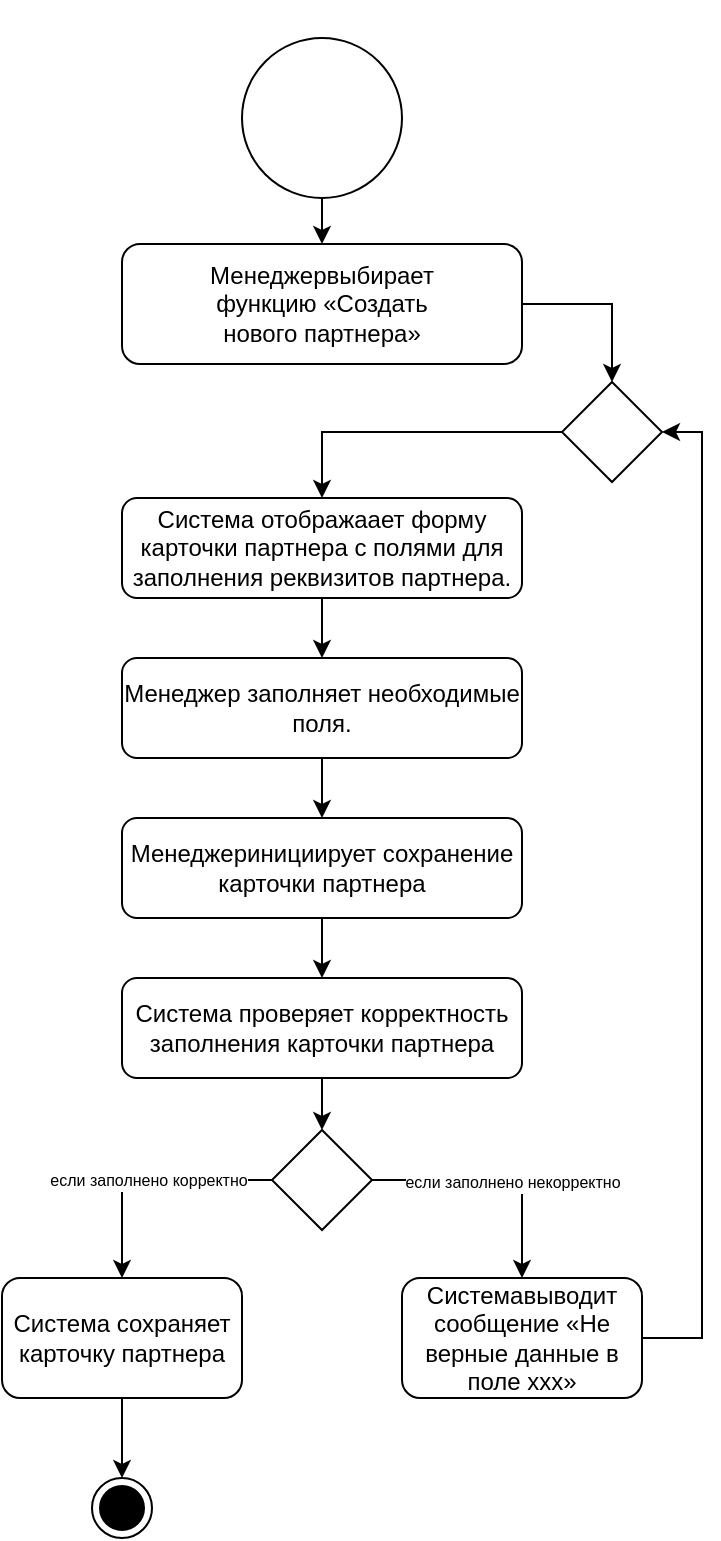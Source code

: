 <mxfile version="13.9.8" type="github" pages="4">
  <diagram id="OXSFSuDFRPRb5TJoj2du" name="Page-1">
    <mxGraphModel dx="1216" dy="1756" grid="1" gridSize="10" guides="1" tooltips="1" connect="1" arrows="1" fold="1" page="1" pageScale="1" pageWidth="827" pageHeight="1169" math="0" shadow="0">
      <root>
        <mxCell id="0" />
        <mxCell id="1" parent="0" />
        <mxCell id="Zxtm8UmjWwIu1WwOdkux-5" value="" style="edgeStyle=orthogonalEdgeStyle;rounded=0;orthogonalLoop=1;jettySize=auto;html=1;entryX=0.5;entryY=0;entryDx=0;entryDy=0;" parent="1" source="Zxtm8UmjWwIu1WwOdkux-1" target="Zxtm8UmjWwIu1WwOdkux-26" edge="1">
          <mxGeometry relative="1" as="geometry">
            <mxPoint x="400" y="-870" as="targetPoint" />
          </mxGeometry>
        </mxCell>
        <mxCell id="Zxtm8UmjWwIu1WwOdkux-1" value="&lt;br&gt;&lt;br&gt;&lt;br&gt;&lt;br&gt;&lt;br&gt;&lt;br&gt;&lt;br&gt;&lt;br&gt;&lt;br&gt;&lt;br&gt;&lt;br&gt;&lt;br&gt;&lt;br&gt;&lt;br&gt;&lt;br&gt;&lt;br&gt;&lt;br&gt;&lt;br&gt;&lt;span style=&quot;font-size: 11.0pt ; line-height: 107% ; font-family: &amp;#34;calibri&amp;#34; , sans-serif&quot;&gt;&lt;/span&gt;&lt;br&gt;&lt;br&gt;&lt;br&gt;" style="rounded=1;whiteSpace=wrap;html=1;" parent="1" vertex="1">
          <mxGeometry x="300" y="-987" width="200" height="60" as="geometry" />
        </mxCell>
        <mxCell id="Zxtm8UmjWwIu1WwOdkux-3" value="" style="edgeStyle=orthogonalEdgeStyle;rounded=0;orthogonalLoop=1;jettySize=auto;html=1;" parent="1" source="Zxtm8UmjWwIu1WwOdkux-2" target="Zxtm8UmjWwIu1WwOdkux-1" edge="1">
          <mxGeometry relative="1" as="geometry" />
        </mxCell>
        <mxCell id="Zxtm8UmjWwIu1WwOdkux-2" value="" style="ellipse;whiteSpace=wrap;html=1;aspect=fixed;" parent="1" vertex="1">
          <mxGeometry x="360" y="-1090" width="80" height="80" as="geometry" />
        </mxCell>
        <mxCell id="Zxtm8UmjWwIu1WwOdkux-6" value="&lt;span&gt;Менеджервыбирает функцию «Создать нового партнера»&lt;/span&gt;" style="text;html=1;strokeColor=none;fillColor=none;align=center;verticalAlign=middle;whiteSpace=wrap;rounded=0;" parent="1" vertex="1">
          <mxGeometry x="327" y="-977" width="146" height="40" as="geometry" />
        </mxCell>
        <mxCell id="Zxtm8UmjWwIu1WwOdkux-10" value="" style="edgeStyle=orthogonalEdgeStyle;rounded=0;orthogonalLoop=1;jettySize=auto;html=1;" parent="1" source="Zxtm8UmjWwIu1WwOdkux-7" target="Zxtm8UmjWwIu1WwOdkux-8" edge="1">
          <mxGeometry relative="1" as="geometry" />
        </mxCell>
        <mxCell id="Zxtm8UmjWwIu1WwOdkux-7" value="&lt;p&gt;&lt;span&gt;&lt;span&gt;&lt;/span&gt;&lt;/span&gt;&lt;span&gt;Система отображаает форму карточки партнера с полями для заполнения реквизитов партнера.&lt;/span&gt;&lt;/p&gt;" style="rounded=1;whiteSpace=wrap;html=1;" parent="1" vertex="1">
          <mxGeometry x="300" y="-860" width="200" height="50" as="geometry" />
        </mxCell>
        <mxCell id="Zxtm8UmjWwIu1WwOdkux-12" value="" style="edgeStyle=orthogonalEdgeStyle;rounded=0;orthogonalLoop=1;jettySize=auto;html=1;" parent="1" source="Zxtm8UmjWwIu1WwOdkux-8" target="Zxtm8UmjWwIu1WwOdkux-11" edge="1">
          <mxGeometry relative="1" as="geometry" />
        </mxCell>
        <mxCell id="Zxtm8UmjWwIu1WwOdkux-8" value="&lt;p&gt;&lt;span&gt;&lt;span&gt;&lt;/span&gt;&lt;/span&gt;&lt;span&gt;Менеджер заполняет необходимые поля.&lt;/span&gt;&lt;/p&gt;" style="rounded=1;whiteSpace=wrap;html=1;" parent="1" vertex="1">
          <mxGeometry x="300" y="-780" width="200" height="50" as="geometry" />
        </mxCell>
        <mxCell id="Zxtm8UmjWwIu1WwOdkux-14" value="" style="edgeStyle=orthogonalEdgeStyle;rounded=0;orthogonalLoop=1;jettySize=auto;html=1;" parent="1" source="Zxtm8UmjWwIu1WwOdkux-11" target="Zxtm8UmjWwIu1WwOdkux-13" edge="1">
          <mxGeometry relative="1" as="geometry" />
        </mxCell>
        <mxCell id="Zxtm8UmjWwIu1WwOdkux-11" value="&lt;p&gt;&lt;span&gt;&lt;span&gt;&lt;/span&gt;&lt;/span&gt;&lt;span&gt;Менеджеринициирует сохранение карточки партнера&lt;/span&gt;&lt;/p&gt;" style="rounded=1;whiteSpace=wrap;html=1;" parent="1" vertex="1">
          <mxGeometry x="300" y="-700" width="200" height="50" as="geometry" />
        </mxCell>
        <mxCell id="Zxtm8UmjWwIu1WwOdkux-16" value="" style="edgeStyle=orthogonalEdgeStyle;rounded=0;orthogonalLoop=1;jettySize=auto;html=1;" parent="1" source="Zxtm8UmjWwIu1WwOdkux-13" target="Zxtm8UmjWwIu1WwOdkux-15" edge="1">
          <mxGeometry relative="1" as="geometry" />
        </mxCell>
        <mxCell id="Zxtm8UmjWwIu1WwOdkux-13" value="&lt;span&gt;Система проверяет корректность заполнения карточки партнера &lt;/span&gt;" style="rounded=1;whiteSpace=wrap;html=1;" parent="1" vertex="1">
          <mxGeometry x="300" y="-620" width="200" height="50" as="geometry" />
        </mxCell>
        <mxCell id="Zxtm8UmjWwIu1WwOdkux-19" style="edgeStyle=orthogonalEdgeStyle;rounded=0;orthogonalLoop=1;jettySize=auto;html=1;entryX=0.5;entryY=0;entryDx=0;entryDy=0;" parent="1" source="Zxtm8UmjWwIu1WwOdkux-15" target="Zxtm8UmjWwIu1WwOdkux-18" edge="1">
          <mxGeometry relative="1" as="geometry" />
        </mxCell>
        <mxCell id="Zxtm8UmjWwIu1WwOdkux-24" value="&lt;font style=&quot;font-size: 8px&quot;&gt;&lt;span&gt;если заполнено некорректно&lt;/span&gt;&lt;/font&gt;" style="edgeLabel;html=1;align=center;verticalAlign=middle;resizable=0;points=[];" parent="Zxtm8UmjWwIu1WwOdkux-19" vertex="1" connectable="0">
          <mxGeometry x="-0.045" relative="1" as="geometry">
            <mxPoint x="11" as="offset" />
          </mxGeometry>
        </mxCell>
        <mxCell id="Zxtm8UmjWwIu1WwOdkux-15" value="" style="rhombus;whiteSpace=wrap;html=1;" parent="1" vertex="1">
          <mxGeometry x="375" y="-544" width="50" height="50" as="geometry" />
        </mxCell>
        <mxCell id="Zxtm8UmjWwIu1WwOdkux-31" value="" style="edgeStyle=orthogonalEdgeStyle;rounded=0;orthogonalLoop=1;jettySize=auto;html=1;" parent="1" source="Zxtm8UmjWwIu1WwOdkux-17" target="Zxtm8UmjWwIu1WwOdkux-30" edge="1">
          <mxGeometry relative="1" as="geometry" />
        </mxCell>
        <mxCell id="Zxtm8UmjWwIu1WwOdkux-17" value="&lt;span&gt;Система сохраняет карточку партнера&lt;/span&gt;" style="rounded=1;whiteSpace=wrap;html=1;" parent="1" vertex="1">
          <mxGeometry x="240" y="-470" width="120" height="60" as="geometry" />
        </mxCell>
        <mxCell id="Zxtm8UmjWwIu1WwOdkux-29" style="edgeStyle=orthogonalEdgeStyle;rounded=0;orthogonalLoop=1;jettySize=auto;html=1;entryX=1;entryY=0.5;entryDx=0;entryDy=0;" parent="1" source="Zxtm8UmjWwIu1WwOdkux-18" target="Zxtm8UmjWwIu1WwOdkux-26" edge="1">
          <mxGeometry relative="1" as="geometry">
            <Array as="points">
              <mxPoint x="590" y="-440" />
              <mxPoint x="590" y="-893" />
            </Array>
          </mxGeometry>
        </mxCell>
        <mxCell id="Zxtm8UmjWwIu1WwOdkux-18" value="&lt;span&gt;Системавыводит сообщение «Не верные данные в поле ххх»&lt;/span&gt;" style="rounded=1;whiteSpace=wrap;html=1;" parent="1" vertex="1">
          <mxGeometry x="440" y="-470" width="120" height="60" as="geometry" />
        </mxCell>
        <mxCell id="Zxtm8UmjWwIu1WwOdkux-22" style="edgeStyle=orthogonalEdgeStyle;rounded=0;orthogonalLoop=1;jettySize=auto;html=1;entryX=0.5;entryY=0;entryDx=0;entryDy=0;" parent="1" source="Zxtm8UmjWwIu1WwOdkux-15" target="Zxtm8UmjWwIu1WwOdkux-17" edge="1">
          <mxGeometry relative="1" as="geometry">
            <mxPoint x="375" y="-519" as="sourcePoint" />
            <mxPoint x="290" y="-494" as="targetPoint" />
          </mxGeometry>
        </mxCell>
        <mxCell id="Zxtm8UmjWwIu1WwOdkux-25" value="&lt;font style=&quot;font-size: 8px&quot;&gt;&lt;span&gt;если заполнено корректно&lt;/span&gt;&lt;/font&gt;" style="edgeLabel;html=1;align=center;verticalAlign=middle;resizable=0;points=[];" parent="Zxtm8UmjWwIu1WwOdkux-22" vertex="1" connectable="0">
          <mxGeometry y="-1" relative="1" as="geometry">
            <mxPoint as="offset" />
          </mxGeometry>
        </mxCell>
        <mxCell id="Zxtm8UmjWwIu1WwOdkux-28" value="" style="edgeStyle=orthogonalEdgeStyle;rounded=0;orthogonalLoop=1;jettySize=auto;html=1;" parent="1" source="Zxtm8UmjWwIu1WwOdkux-26" target="Zxtm8UmjWwIu1WwOdkux-7" edge="1">
          <mxGeometry relative="1" as="geometry" />
        </mxCell>
        <mxCell id="Zxtm8UmjWwIu1WwOdkux-26" value="" style="rhombus;whiteSpace=wrap;html=1;" parent="1" vertex="1">
          <mxGeometry x="520" y="-918" width="50" height="50" as="geometry" />
        </mxCell>
        <mxCell id="Zxtm8UmjWwIu1WwOdkux-30" value="" style="ellipse;html=1;shape=endState;fillColor=#000000;strokeColor=#000000;" parent="1" vertex="1">
          <mxGeometry x="285" y="-370" width="30" height="30" as="geometry" />
        </mxCell>
      </root>
    </mxGraphModel>
  </diagram>
  <diagram id="GpLYZG3z-ocb1kUWFQhP" name="Зарегистрировать покупку шин Nokian на портале поставщика шин">
    <mxGraphModel dx="1216" dy="587" grid="1" gridSize="10" guides="1" tooltips="1" connect="1" arrows="1" fold="1" page="1" pageScale="1" pageWidth="827" pageHeight="1169" math="0" shadow="0">
      <root>
        <mxCell id="Suz31Z7P9t03JMRxkVpI-0" />
        <mxCell id="Suz31Z7P9t03JMRxkVpI-1" parent="Suz31Z7P9t03JMRxkVpI-0" />
        <mxCell id="Suz31Z7P9t03JMRxkVpI-2" value="Пользователь" style="shape=umlLifeline;perimeter=lifelinePerimeter;whiteSpace=wrap;html=1;container=1;collapsible=0;recursiveResize=0;outlineConnect=0;" parent="Suz31Z7P9t03JMRxkVpI-1" vertex="1">
          <mxGeometry x="41" y="40" width="100" height="400" as="geometry" />
        </mxCell>
        <mxCell id="pmki0bHwHVjzACw_J8O0-8" value="" style="html=1;points=[];perimeter=orthogonalPerimeter;" parent="Suz31Z7P9t03JMRxkVpI-2" vertex="1">
          <mxGeometry x="45" y="69" width="10" height="164" as="geometry" />
        </mxCell>
        <mxCell id="pmki0bHwHVjzACw_J8O0-50" value="" style="html=1;points=[];perimeter=orthogonalPerimeter;" parent="Suz31Z7P9t03JMRxkVpI-2" vertex="1">
          <mxGeometry x="45" y="370" width="10" height="30" as="geometry" />
        </mxCell>
        <mxCell id="pmki0bHwHVjzACw_J8O0-0" value="Портал производителя" style="shape=umlLifeline;perimeter=lifelinePerimeter;whiteSpace=wrap;html=1;container=1;collapsible=0;recursiveResize=0;outlineConnect=0;" parent="Suz31Z7P9t03JMRxkVpI-1" vertex="1">
          <mxGeometry x="640" y="40" width="100" height="400" as="geometry" />
        </mxCell>
        <mxCell id="pmki0bHwHVjzACw_J8O0-1" value="Система" style="shape=umlLifeline;perimeter=lifelinePerimeter;whiteSpace=wrap;html=1;container=1;collapsible=0;recursiveResize=0;outlineConnect=0;" parent="Suz31Z7P9t03JMRxkVpI-1" vertex="1">
          <mxGeometry x="278" y="40" width="100" height="400" as="geometry" />
        </mxCell>
        <mxCell id="Suz31Z7P9t03JMRxkVpI-4" value="" style="html=1;points=[];perimeter=orthogonalPerimeter;" parent="pmki0bHwHVjzACw_J8O0-1" vertex="1">
          <mxGeometry x="45" y="49" width="10" height="51" as="geometry" />
        </mxCell>
        <mxCell id="pmki0bHwHVjzACw_J8O0-42" value="" style="html=1;points=[];perimeter=orthogonalPerimeter;" parent="pmki0bHwHVjzACw_J8O0-1" vertex="1">
          <mxGeometry x="45" y="290" width="10" height="110" as="geometry" />
        </mxCell>
        <mxCell id="pmki0bHwHVjzACw_J8O0-9" value="&lt;font style=&quot;font-size: 10px&quot;&gt;&lt;span&gt;проверяет соответствие покупки &lt;/span&gt;&lt;/font&gt;" style="edgeStyle=orthogonalEdgeStyle;html=1;align=left;spacingLeft=2;endArrow=block;rounded=0;entryX=1;entryY=0;" parent="Suz31Z7P9t03JMRxkVpI-1" edge="1">
          <mxGeometry relative="1" as="geometry">
            <mxPoint x="100" y="122" as="sourcePoint" />
            <Array as="points">
              <mxPoint x="125" y="122" />
            </Array>
            <mxPoint x="98" y="142" as="targetPoint" />
          </mxGeometry>
        </mxCell>
        <mxCell id="pmki0bHwHVjzACw_J8O0-10" value="Покупатель" style="shape=umlLifeline;perimeter=lifelinePerimeter;whiteSpace=wrap;html=1;container=1;collapsible=0;recursiveResize=0;outlineConnect=0;" parent="Suz31Z7P9t03JMRxkVpI-1" vertex="1">
          <mxGeometry x="461" y="40" width="100" height="400" as="geometry" />
        </mxCell>
        <mxCell id="pmki0bHwHVjzACw_J8O0-14" value="" style="html=1;points=[];perimeter=orthogonalPerimeter;" parent="pmki0bHwHVjzACw_J8O0-10" vertex="1">
          <mxGeometry x="46" y="125" width="10" height="45" as="geometry" />
        </mxCell>
        <mxCell id="pmki0bHwHVjzACw_J8O0-13" value="&lt;font style=&quot;font-size: 10px&quot;&gt;отправляет реквизиты талона на гарантию&amp;nbsp;&amp;nbsp;&amp;nbsp;&amp;nbsp;&amp;nbsp;&amp;nbsp;&amp;nbsp;&amp;nbsp;&amp;nbsp;&amp;nbsp;&amp;nbsp;&amp;nbsp;&amp;nbsp;&amp;nbsp;&amp;nbsp;&amp;nbsp;&amp;nbsp;&amp;nbsp;&amp;nbsp;&amp;nbsp;&amp;nbsp;&amp;nbsp;&amp;nbsp;&amp;nbsp;&amp;nbsp;&amp;nbsp;&amp;nbsp;&amp;nbsp; &lt;/font&gt;" style="html=1;verticalAlign=bottom;endArrow=open;dashed=1;endSize=8;" parent="Suz31Z7P9t03JMRxkVpI-1" edge="1">
          <mxGeometry relative="1" as="geometry">
            <mxPoint x="334.264" y="334" as="targetPoint" />
            <mxPoint x="680" y="334" as="sourcePoint" />
            <Array as="points">
              <mxPoint x="586.24" y="334" />
              <mxPoint x="436.24" y="334" />
            </Array>
          </mxGeometry>
        </mxCell>
        <mxCell id="pmki0bHwHVjzACw_J8O0-15" value="&lt;font style=&quot;font-size: 10px&quot;&gt;спрашивает номер телефона&lt;/font&gt;" style="html=1;verticalAlign=bottom;endArrow=block;" parent="Suz31Z7P9t03JMRxkVpI-1" edge="1">
          <mxGeometry relative="1" as="geometry">
            <mxPoint x="97" y="168" as="sourcePoint" />
            <mxPoint x="507" y="168" as="targetPoint" />
          </mxGeometry>
        </mxCell>
        <mxCell id="pmki0bHwHVjzACw_J8O0-16" value="&lt;font style=&quot;font-size: 10px&quot;&gt;называет номер телефона&lt;/font&gt;" style="html=1;verticalAlign=bottom;endArrow=open;dashed=1;endSize=8;" parent="Suz31Z7P9t03JMRxkVpI-1" edge="1">
          <mxGeometry relative="1" as="geometry">
            <mxPoint x="98" y="200" as="targetPoint" />
            <mxPoint x="500" y="200" as="sourcePoint" />
            <Array as="points">
              <mxPoint x="378" y="200" />
            </Array>
          </mxGeometry>
        </mxCell>
        <mxCell id="pmki0bHwHVjzACw_J8O0-17" value="" style="html=1;points=[];perimeter=orthogonalPerimeter;" parent="Suz31Z7P9t03JMRxkVpI-1" vertex="1">
          <mxGeometry x="323" y="214" width="10" height="66" as="geometry" />
        </mxCell>
        <mxCell id="pmki0bHwHVjzACw_J8O0-20" value="" style="endArrow=open;endFill=1;endSize=12;html=1;entryX=-0.3;entryY=0.242;entryDx=0;entryDy=0;entryPerimeter=0;exitX=1.024;exitY=0.744;exitDx=0;exitDy=0;exitPerimeter=0;" parent="Suz31Z7P9t03JMRxkVpI-1" edge="1">
          <mxGeometry width="160" relative="1" as="geometry">
            <mxPoint x="98.24" y="230.016" as="sourcePoint" />
            <mxPoint x="322" y="228.972" as="targetPoint" />
          </mxGeometry>
        </mxCell>
        <mxCell id="pmki0bHwHVjzACw_J8O0-21" value="&lt;font style=&quot;font-size: 10px&quot;&gt;вводит номер телефона в окно&lt;br&gt;&lt;/font&gt;" style="text;html=1;align=center;verticalAlign=middle;resizable=0;points=[];autosize=1;" parent="Suz31Z7P9t03JMRxkVpI-1" vertex="1">
          <mxGeometry x="120" y="210" width="160" height="20" as="geometry" />
        </mxCell>
        <mxCell id="pmki0bHwHVjzACw_J8O0-23" value="&lt;div&gt;&lt;font style=&quot;font-size: 10px&quot;&gt;&lt;span&gt;выводит окно &lt;br&gt;&lt;/span&gt;&lt;/font&gt;&lt;/div&gt;&lt;div&gt;&lt;font style=&quot;font-size: 10px&quot;&gt;&lt;span&gt;предложения &lt;br&gt;&lt;/span&gt;&lt;/font&gt;&lt;/div&gt;&lt;div&gt;&lt;font style=&quot;font-size: 10px&quot;&gt;&lt;span&gt;зарегистрировать &lt;br&gt;&lt;/span&gt;&lt;/font&gt;&lt;/div&gt;&lt;div&gt;&lt;font style=&quot;font-size: 10px&quot;&gt;&lt;span&gt;покупку &lt;/span&gt;&lt;/font&gt;&lt;/div&gt;" style="text;html=1;align=center;verticalAlign=middle;resizable=0;points=[];autosize=1;" parent="Suz31Z7P9t03JMRxkVpI-1" vertex="1">
          <mxGeometry x="160" y="45" width="100" height="70" as="geometry" />
        </mxCell>
        <mxCell id="pmki0bHwHVjzACw_J8O0-29" value="&lt;font style=&quot;font-size: 10px&quot;&gt;&lt;span&gt;отправляет запрос на регистрацию покупки &lt;/span&gt;&lt;/font&gt;" style="html=1;verticalAlign=bottom;endArrow=block;entryX=0;entryY=0;" parent="Suz31Z7P9t03JMRxkVpI-1" source="pmki0bHwHVjzACw_J8O0-17" target="pmki0bHwHVjzACw_J8O0-28" edge="1">
          <mxGeometry relative="1" as="geometry">
            <mxPoint x="326.25" y="260.0" as="sourcePoint" />
          </mxGeometry>
        </mxCell>
        <mxCell id="pmki0bHwHVjzACw_J8O0-28" value="" style="html=1;points=[];perimeter=orthogonalPerimeter;" parent="Suz31Z7P9t03JMRxkVpI-1" vertex="1">
          <mxGeometry x="685" y="275" width="10" height="80" as="geometry" />
        </mxCell>
        <mxCell id="pmki0bHwHVjzACw_J8O0-32" value="" style="endArrow=block;endFill=1;html=1;edgeStyle=orthogonalEdgeStyle;align=left;verticalAlign=top;exitX=0.133;exitY=0.486;exitDx=0;exitDy=0;exitPerimeter=0;" parent="Suz31Z7P9t03JMRxkVpI-1" edge="1">
          <mxGeometry x="-1" relative="1" as="geometry">
            <mxPoint x="321.33" y="113.786" as="sourcePoint" />
            <mxPoint x="97" y="113" as="targetPoint" />
            <Array as="points">
              <mxPoint x="317" y="114" />
            </Array>
          </mxGeometry>
        </mxCell>
        <mxCell id="pmki0bHwHVjzACw_J8O0-40" value="" style="edgeStyle=orthogonalEdgeStyle;html=1;align=left;spacingLeft=2;endArrow=block;rounded=0;" parent="Suz31Z7P9t03JMRxkVpI-1" edge="1">
          <mxGeometry relative="1" as="geometry">
            <mxPoint x="685" y="280" as="sourcePoint" />
            <Array as="points">
              <mxPoint x="665" y="280" />
              <mxPoint x="665" y="320" />
              <mxPoint x="685" y="320" />
            </Array>
            <mxPoint x="685" y="320" as="targetPoint" />
          </mxGeometry>
        </mxCell>
        <mxCell id="pmki0bHwHVjzACw_J8O0-41" value="&lt;div&gt;&lt;font style=&quot;font-size: 10px&quot;&gt;проверяет правильность&lt;/font&gt;&lt;/div&gt;&lt;div&gt;&lt;font style=&quot;font-size: 10px&quot;&gt; реквизитов покупателя&lt;/font&gt;&lt;/div&gt;&lt;div&gt;&lt;font style=&quot;font-size: 10px&quot;&gt; и артикулы шин&lt;/font&gt;&lt;/div&gt;" style="text;html=1;align=center;verticalAlign=middle;resizable=0;points=[];autosize=1;" parent="Suz31Z7P9t03JMRxkVpI-1" vertex="1">
          <mxGeometry x="538" y="273" width="130" height="50" as="geometry" />
        </mxCell>
        <mxCell id="pmki0bHwHVjzACw_J8O0-43" value="name" style="endArrow=block;endFill=1;html=1;edgeStyle=orthogonalEdgeStyle;align=left;verticalAlign=top;" parent="Suz31Z7P9t03JMRxkVpI-1" edge="1">
          <mxGeometry x="-1" relative="1" as="geometry">
            <mxPoint x="97" y="264" as="sourcePoint" />
            <mxPoint x="322" y="264" as="targetPoint" />
          </mxGeometry>
        </mxCell>
        <mxCell id="pmki0bHwHVjzACw_J8O0-44" value="&lt;font style=&quot;font-size: 10px&quot;&gt;&lt;span&gt;&amp;nbsp;инициирует запрос на регистрацию покупки &lt;/span&gt;&lt;/font&gt;" style="edgeLabel;resizable=0;html=1;align=left;verticalAlign=bottom;" parent="pmki0bHwHVjzACw_J8O0-43" connectable="0" vertex="1">
          <mxGeometry x="-1" relative="1" as="geometry" />
        </mxCell>
        <mxCell id="pmki0bHwHVjzACw_J8O0-51" value="&lt;div&gt;&lt;font style=&quot;font-size: 10px&quot;&gt;сообщение &quot;Регистрация &lt;br&gt;&lt;/font&gt;&lt;/div&gt;&lt;div&gt;&lt;font style=&quot;font-size: 10px&quot;&gt;дополнительной гарантии завершена &quot;&lt;/font&gt;&lt;/div&gt;" style="html=1;verticalAlign=bottom;endArrow=block;entryX=1;entryY=0;" parent="Suz31Z7P9t03JMRxkVpI-1" edge="1">
          <mxGeometry relative="1" as="geometry">
            <mxPoint x="321" y="410" as="sourcePoint" />
            <mxPoint x="97" y="410" as="targetPoint" />
          </mxGeometry>
        </mxCell>
        <mxCell id="pmki0bHwHVjzACw_J8O0-52" value="&lt;font style=&quot;font-size: 10px&quot;&gt;подтверждает ознакомление с сообщением&lt;/font&gt;" style="html=1;verticalAlign=bottom;endArrow=open;dashed=1;endSize=8;" parent="Suz31Z7P9t03JMRxkVpI-1" edge="1">
          <mxGeometry x="-0.002" relative="1" as="geometry">
            <mxPoint x="322.5" y="439.65" as="targetPoint" />
            <mxPoint x="98" y="440" as="sourcePoint" />
            <mxPoint as="offset" />
          </mxGeometry>
        </mxCell>
        <mxCell id="pmki0bHwHVjzACw_J8O0-53" value="" style="edgeStyle=orthogonalEdgeStyle;html=1;align=left;spacingLeft=2;endArrow=block;rounded=0;" parent="Suz31Z7P9t03JMRxkVpI-1" edge="1">
          <mxGeometry relative="1" as="geometry">
            <mxPoint x="323" y="335" as="sourcePoint" />
            <Array as="points">
              <mxPoint x="303" y="335" />
              <mxPoint x="303" y="375" />
              <mxPoint x="323" y="375" />
            </Array>
            <mxPoint x="323" y="375" as="targetPoint" />
          </mxGeometry>
        </mxCell>
        <mxCell id="pmki0bHwHVjzACw_J8O0-54" value="&lt;div&gt;&lt;font style=&quot;font-size: 10px&quot;&gt;записывает реквизиты&lt;/font&gt;&lt;/div&gt;&lt;div&gt;&lt;font style=&quot;font-size: 10px&quot;&gt; талона&amp;nbsp; в карточку покупателя&lt;/font&gt;&lt;/div&gt;" style="text;html=1;align=center;verticalAlign=middle;resizable=0;points=[];autosize=1;" parent="Suz31Z7P9t03JMRxkVpI-1" vertex="1">
          <mxGeometry x="147" y="330" width="160" height="40" as="geometry" />
        </mxCell>
      </root>
    </mxGraphModel>
  </diagram>
  <diagram id="REBAkj5M8bMt8ncS_7nS" name="Состояние товара при маркировке">
    <mxGraphModel dx="1013" dy="489" grid="1" gridSize="10" guides="1" tooltips="1" connect="1" arrows="1" fold="1" page="1" pageScale="1" pageWidth="827" pageHeight="1169" math="0" shadow="0">
      <root>
        <mxCell id="uS2SPfv10FnM0PCq9-r5-0" />
        <mxCell id="uS2SPfv10FnM0PCq9-r5-1" parent="uS2SPfv10FnM0PCq9-r5-0" />
        <mxCell id="PsXPgBFYrxCHTCpqf4ll-7" value="" style="edgeStyle=orthogonalEdgeStyle;rounded=0;orthogonalLoop=1;jettySize=auto;html=1;" edge="1" parent="uS2SPfv10FnM0PCq9-r5-1" source="PsXPgBFYrxCHTCpqf4ll-0" target="PsXPgBFYrxCHTCpqf4ll-1">
          <mxGeometry relative="1" as="geometry" />
        </mxCell>
        <mxCell id="PsXPgBFYrxCHTCpqf4ll-10" value="&lt;div&gt;&lt;font style=&quot;font-size: 10px&quot;&gt;Код GTI получен от &lt;span&gt;&lt;br&gt;&lt;/span&gt;&lt;/font&gt;&lt;/div&gt;&lt;div&gt;&lt;font style=&quot;font-size: 10px&quot;&gt;&lt;span&gt;ИС МШ«Честный знак».&lt;/span&gt;&lt;/font&gt;&lt;/div&gt;" style="edgeLabel;html=1;align=center;verticalAlign=middle;resizable=0;points=[];" vertex="1" connectable="0" parent="PsXPgBFYrxCHTCpqf4ll-7">
          <mxGeometry x="-0.29" relative="1" as="geometry">
            <mxPoint as="offset" />
          </mxGeometry>
        </mxCell>
        <mxCell id="PsXPgBFYrxCHTCpqf4ll-11" value="" style="edgeStyle=orthogonalEdgeStyle;rounded=0;orthogonalLoop=1;jettySize=auto;html=1;" edge="1" parent="uS2SPfv10FnM0PCq9-r5-1" source="PsXPgBFYrxCHTCpqf4ll-1" target="PsXPgBFYrxCHTCpqf4ll-2">
          <mxGeometry relative="1" as="geometry" />
        </mxCell>
        <mxCell id="PsXPgBFYrxCHTCpqf4ll-12" value="&lt;div&gt;&lt;font style=&quot;font-size: 10px&quot;&gt;Код маркировки получен от &lt;span&gt;&lt;br&gt;&lt;/span&gt;&lt;/font&gt;&lt;/div&gt;&lt;div&gt;&lt;font style=&quot;font-size: 10px&quot;&gt;&lt;span&gt;ИС МШ«Честный знак».&lt;/span&gt;&lt;/font&gt;&lt;/div&gt;" style="edgeLabel;html=1;align=center;verticalAlign=middle;resizable=0;points=[];" vertex="1" connectable="0" parent="PsXPgBFYrxCHTCpqf4ll-11">
          <mxGeometry x="-0.2" relative="1" as="geometry">
            <mxPoint as="offset" />
          </mxGeometry>
        </mxCell>
        <mxCell id="PsXPgBFYrxCHTCpqf4ll-1" value="Присвоен код GTI" style="rounded=1;whiteSpace=wrap;html=1;" vertex="1" parent="uS2SPfv10FnM0PCq9-r5-1">
          <mxGeometry x="240" y="139" width="120" height="41" as="geometry" />
        </mxCell>
        <mxCell id="PsXPgBFYrxCHTCpqf4ll-0" value="Немаркирован" style="rounded=1;whiteSpace=wrap;html=1;" vertex="1" parent="uS2SPfv10FnM0PCq9-r5-1">
          <mxGeometry x="240" y="50" width="120" height="40" as="geometry" />
        </mxCell>
        <mxCell id="PsXPgBFYrxCHTCpqf4ll-13" value="" style="edgeStyle=orthogonalEdgeStyle;rounded=0;orthogonalLoop=1;jettySize=auto;html=1;" edge="1" parent="uS2SPfv10FnM0PCq9-r5-1" source="PsXPgBFYrxCHTCpqf4ll-2" target="PsXPgBFYrxCHTCpqf4ll-6">
          <mxGeometry relative="1" as="geometry" />
        </mxCell>
        <mxCell id="PsXPgBFYrxCHTCpqf4ll-14" value="&lt;div&gt;&lt;font style=&quot;font-size: 10px&quot;&gt;Информация &lt;br&gt;&lt;/font&gt;&lt;/div&gt;&lt;div&gt;&lt;font style=&quot;font-size: 10px&quot;&gt;&lt;font style=&quot;font-size: 10px&quot;&gt;о &lt;/font&gt;замене старого кода&lt;/font&gt;&lt;/div&gt;&lt;div&gt;&lt;font style=&quot;font-size: 10px&quot;&gt; на новый отправлена&lt;/font&gt;&lt;/div&gt;&lt;div&gt;&lt;font style=&quot;font-size: 10px&quot;&gt; в&lt;/font&gt;&lt;font style=&quot;font-size: 10px&quot;&gt;&lt;span&gt;&lt;font style=&quot;font-size: 10px&quot;&gt; ИС МШ«Честный знак»&lt;/font&gt;.&lt;/span&gt;&lt;/font&gt;&lt;/div&gt;" style="edgeLabel;html=1;align=center;verticalAlign=middle;resizable=0;points=[];" vertex="1" connectable="0" parent="PsXPgBFYrxCHTCpqf4ll-13">
          <mxGeometry x="-0.08" relative="1" as="geometry">
            <mxPoint as="offset" />
          </mxGeometry>
        </mxCell>
        <mxCell id="PsXPgBFYrxCHTCpqf4ll-2" value="Присвоен код маркировки" style="rounded=1;whiteSpace=wrap;html=1;" vertex="1" parent="uS2SPfv10FnM0PCq9-r5-1">
          <mxGeometry x="239" y="240" width="120" height="40" as="geometry" />
        </mxCell>
        <mxCell id="PsXPgBFYrxCHTCpqf4ll-17" value="" style="edgeStyle=orthogonalEdgeStyle;rounded=0;orthogonalLoop=1;jettySize=auto;html=1;" edge="1" parent="uS2SPfv10FnM0PCq9-r5-1" source="PsXPgBFYrxCHTCpqf4ll-3" target="PsXPgBFYrxCHTCpqf4ll-4">
          <mxGeometry relative="1" as="geometry" />
        </mxCell>
        <mxCell id="PsXPgBFYrxCHTCpqf4ll-18" value="&lt;div&gt;&lt;font style=&quot;font-size: 10px&quot;&gt;Товар реализован &lt;br&gt;&lt;/font&gt;&lt;/div&gt;&lt;div&gt;&lt;font style=&quot;font-size: 10px&quot;&gt;конечному покупателю&lt;/font&gt;&lt;/div&gt;" style="edgeLabel;html=1;align=center;verticalAlign=middle;resizable=0;points=[];" vertex="1" connectable="0" parent="PsXPgBFYrxCHTCpqf4ll-17">
          <mxGeometry x="-0.25" relative="1" as="geometry">
            <mxPoint as="offset" />
          </mxGeometry>
        </mxCell>
        <mxCell id="PsXPgBFYrxCHTCpqf4ll-3" value="Введен в оборот" style="rounded=1;whiteSpace=wrap;html=1;" vertex="1" parent="uS2SPfv10FnM0PCq9-r5-1">
          <mxGeometry x="370" y="379" width="120" height="40" as="geometry" />
        </mxCell>
        <mxCell id="PsXPgBFYrxCHTCpqf4ll-4" value="Выведен из оборота" style="rounded=1;whiteSpace=wrap;html=1;" vertex="1" parent="uS2SPfv10FnM0PCq9-r5-1">
          <mxGeometry x="370" y="461" width="120" height="40" as="geometry" />
        </mxCell>
        <mxCell id="PsXPgBFYrxCHTCpqf4ll-6" value="Перемаркирован" style="rounded=1;whiteSpace=wrap;html=1;" vertex="1" parent="uS2SPfv10FnM0PCq9-r5-1">
          <mxGeometry x="503" y="240" width="120" height="40" as="geometry" />
        </mxCell>
        <mxCell id="PsXPgBFYrxCHTCpqf4ll-15" value="" style="endArrow=classic;html=1;entryX=0.5;entryY=0;entryDx=0;entryDy=0;exitX=0.5;exitY=1;exitDx=0;exitDy=0;" edge="1" parent="uS2SPfv10FnM0PCq9-r5-1" source="PsXPgBFYrxCHTCpqf4ll-2" target="PsXPgBFYrxCHTCpqf4ll-3">
          <mxGeometry width="50" height="50" relative="1" as="geometry">
            <mxPoint x="400" y="370" as="sourcePoint" />
            <mxPoint x="450" y="320" as="targetPoint" />
          </mxGeometry>
        </mxCell>
        <mxCell id="PsXPgBFYrxCHTCpqf4ll-19" value="&lt;div&gt;&lt;font style=&quot;font-size: 10px&quot;&gt;Этикетки наклеены на шины.&lt;/font&gt;&lt;/div&gt;&lt;div&gt;&lt;font style=&quot;font-size: 10px&quot;&gt; Информация &lt;/font&gt;о &lt;font style=&quot;font-size: 10px&quot;&gt;маркированных &lt;/font&gt;&lt;br&gt;&lt;/div&gt;&lt;div&gt;&lt;font style=&quot;font-size: 10px&quot;&gt;товарах &lt;/font&gt;&lt;font style=&quot;font-size: 10px&quot;&gt;отправлена &lt;/font&gt;в &lt;/div&gt;&lt;div&gt;&lt;font style=&quot;font-size: 10px&quot;&gt;&lt;span&gt;ИС &lt;font style=&quot;font-size: 10px&quot;&gt;МШ&lt;/font&gt;«Честный знак».&lt;/span&gt;&lt;/font&gt;&lt;/div&gt;" style="edgeLabel;html=1;align=center;verticalAlign=middle;resizable=0;points=[];" vertex="1" connectable="0" parent="PsXPgBFYrxCHTCpqf4ll-15">
          <mxGeometry x="-0.183" y="1" relative="1" as="geometry">
            <mxPoint as="offset" />
          </mxGeometry>
        </mxCell>
        <mxCell id="PsXPgBFYrxCHTCpqf4ll-16" value="" style="endArrow=classic;html=1;exitX=0.5;exitY=1;exitDx=0;exitDy=0;entryX=0.5;entryY=0;entryDx=0;entryDy=0;" edge="1" parent="uS2SPfv10FnM0PCq9-r5-1" source="PsXPgBFYrxCHTCpqf4ll-6" target="PsXPgBFYrxCHTCpqf4ll-3">
          <mxGeometry width="50" height="50" relative="1" as="geometry">
            <mxPoint x="400" y="370" as="sourcePoint" />
            <mxPoint x="450" y="320" as="targetPoint" />
          </mxGeometry>
        </mxCell>
        <mxCell id="PsXPgBFYrxCHTCpqf4ll-20" value="&lt;div&gt;&lt;font style=&quot;font-size: 10px&quot;&gt;Этикетки наклеены на&lt;/font&gt;&lt;/div&gt;&lt;div&gt;&lt;font style=&quot;font-size: 10px&quot;&gt; шины. Информация о&lt;/font&gt;&lt;/div&gt;&lt;div&gt;&lt;font style=&quot;font-size: 10px&quot;&gt;перемаркировке товаров&lt;/font&gt;&lt;/div&gt;&lt;div&gt;&lt;font style=&quot;font-size: 10px&quot;&gt;отправлена в &lt;br&gt;&lt;/font&gt;&lt;/div&gt;&lt;div&gt;&lt;font style=&quot;font-size: 10px&quot;&gt;ИС МШ &quot;Честный знак&quot;&lt;br&gt;&lt;/font&gt;&lt;/div&gt;" style="edgeLabel;html=1;align=center;verticalAlign=middle;resizable=0;points=[];" vertex="1" connectable="0" parent="PsXPgBFYrxCHTCpqf4ll-16">
          <mxGeometry x="-0.113" y="1" relative="1" as="geometry">
            <mxPoint as="offset" />
          </mxGeometry>
        </mxCell>
      </root>
    </mxGraphModel>
  </diagram>
  <diagram id="jzTpKXXB5h2KDc1V8uxO" name="Варианты использования">
    <mxGraphModel dx="1216" dy="587" grid="1" gridSize="10" guides="1" tooltips="1" connect="1" arrows="1" fold="1" page="1" pageScale="1" pageWidth="827" pageHeight="1169" math="0" shadow="0">
      <root>
        <mxCell id="FwiI7MyZLYWddtdkLLI4-0" />
        <mxCell id="FwiI7MyZLYWddtdkLLI4-1" parent="FwiI7MyZLYWddtdkLLI4-0" />
        <mxCell id="FwiI7MyZLYWddtdkLLI4-2" value="Кладовщик" style="shape=umlActor;verticalLabelPosition=bottom;verticalAlign=top;html=1;" vertex="1" parent="FwiI7MyZLYWddtdkLLI4-1">
          <mxGeometry x="90" y="270" width="30" height="60" as="geometry" />
        </mxCell>
        <mxCell id="FwiI7MyZLYWddtdkLLI4-3" value="frame" style="shape=umlFrame;whiteSpace=wrap;html=1;" vertex="1" parent="FwiI7MyZLYWddtdkLLI4-1">
          <mxGeometry x="180" y="140" width="480" height="280" as="geometry" />
        </mxCell>
        <mxCell id="FwiI7MyZLYWddtdkLLI4-4" value="отразить списание шин" style="ellipse;whiteSpace=wrap;html=1;" vertex="1" parent="FwiI7MyZLYWddtdkLLI4-1">
          <mxGeometry x="216" y="338" width="140" height="70" as="geometry" />
        </mxCell>
        <mxCell id="FwiI7MyZLYWddtdkLLI4-5" value="отразить перемещение шин" style="ellipse;whiteSpace=wrap;html=1;" vertex="1" parent="FwiI7MyZLYWddtdkLLI4-1">
          <mxGeometry x="274" y="230" width="140" height="70" as="geometry" />
        </mxCell>
        <mxCell id="FwiI7MyZLYWddtdkLLI4-6" value="отразить поступление шин" style="ellipse;whiteSpace=wrap;html=1;" vertex="1" parent="FwiI7MyZLYWddtdkLLI4-1">
          <mxGeometry x="240" y="150" width="140" height="70" as="geometry" />
        </mxCell>
        <mxCell id="FwiI7MyZLYWddtdkLLI4-7" value="контролировать остатки шин" style="ellipse;whiteSpace=wrap;html=1;" vertex="1" parent="FwiI7MyZLYWddtdkLLI4-1">
          <mxGeometry x="372" y="304" width="140" height="70" as="geometry" />
        </mxCell>
        <mxCell id="FwiI7MyZLYWddtdkLLI4-11" value="" style="endArrow=classic;html=1;entryX=0;entryY=0.5;entryDx=0;entryDy=0;" edge="1" parent="FwiI7MyZLYWddtdkLLI4-1" source="FwiI7MyZLYWddtdkLLI4-2" target="FwiI7MyZLYWddtdkLLI4-6">
          <mxGeometry width="50" height="50" relative="1" as="geometry">
            <mxPoint x="390" y="230" as="sourcePoint" />
            <mxPoint x="440" y="180" as="targetPoint" />
          </mxGeometry>
        </mxCell>
        <mxCell id="FwiI7MyZLYWddtdkLLI4-12" value="" style="endArrow=classic;html=1;entryX=0;entryY=0.5;entryDx=0;entryDy=0;" edge="1" parent="FwiI7MyZLYWddtdkLLI4-1" target="FwiI7MyZLYWddtdkLLI4-5">
          <mxGeometry width="50" height="50" relative="1" as="geometry">
            <mxPoint x="120" y="290.002" as="sourcePoint" />
            <mxPoint x="240" y="187.78" as="targetPoint" />
          </mxGeometry>
        </mxCell>
        <mxCell id="FwiI7MyZLYWddtdkLLI4-13" value="" style="endArrow=classic;html=1;entryX=0;entryY=0.5;entryDx=0;entryDy=0;" edge="1" parent="FwiI7MyZLYWddtdkLLI4-1" target="FwiI7MyZLYWddtdkLLI4-4">
          <mxGeometry width="50" height="50" relative="1" as="geometry">
            <mxPoint x="120" y="290.002" as="sourcePoint" />
            <mxPoint x="274" y="265" as="targetPoint" />
          </mxGeometry>
        </mxCell>
        <mxCell id="FwiI7MyZLYWddtdkLLI4-14" value="" style="endArrow=classic;html=1;entryX=0;entryY=0.5;entryDx=0;entryDy=0;" edge="1" parent="FwiI7MyZLYWddtdkLLI4-1" target="FwiI7MyZLYWddtdkLLI4-7">
          <mxGeometry width="50" height="50" relative="1" as="geometry">
            <mxPoint x="120" y="290.002" as="sourcePoint" />
            <mxPoint x="240" y="355" as="targetPoint" />
          </mxGeometry>
        </mxCell>
        <mxCell id="FwiI7MyZLYWddtdkLLI4-18" value="Руководитель" style="shape=umlActor;verticalLabelPosition=bottom;verticalAlign=top;html=1;" vertex="1" parent="FwiI7MyZLYWddtdkLLI4-1">
          <mxGeometry x="700" y="180" width="30" height="60" as="geometry" />
        </mxCell>
        <mxCell id="FwiI7MyZLYWddtdkLLI4-19" value="Менять цены на шины" style="ellipse;whiteSpace=wrap;html=1;" vertex="1" parent="FwiI7MyZLYWddtdkLLI4-1">
          <mxGeometry x="431" y="151" width="140" height="70" as="geometry" />
        </mxCell>
        <mxCell id="FwiI7MyZLYWddtdkLLI4-21" value="Формировать отчет по продажам шин" style="ellipse;whiteSpace=wrap;html=1;" vertex="1" parent="FwiI7MyZLYWddtdkLLI4-1">
          <mxGeometry x="480" y="230" width="140" height="70" as="geometry" />
        </mxCell>
        <mxCell id="FwiI7MyZLYWddtdkLLI4-22" value="" style="endArrow=classic;html=1;entryX=1;entryY=0.5;entryDx=0;entryDy=0;" edge="1" parent="FwiI7MyZLYWddtdkLLI4-1" target="FwiI7MyZLYWddtdkLLI4-21">
          <mxGeometry width="50" height="50" relative="1" as="geometry">
            <mxPoint x="700" y="200" as="sourcePoint" />
            <mxPoint x="730" y="288" as="targetPoint" />
          </mxGeometry>
        </mxCell>
        <mxCell id="FwiI7MyZLYWddtdkLLI4-23" value="" style="endArrow=classic;html=1;entryX=1;entryY=0.5;entryDx=0;entryDy=0;exitX=0;exitY=0.333;exitDx=0;exitDy=0;exitPerimeter=0;" edge="1" parent="FwiI7MyZLYWddtdkLLI4-1" source="FwiI7MyZLYWddtdkLLI4-18" target="FwiI7MyZLYWddtdkLLI4-19">
          <mxGeometry width="50" height="50" relative="1" as="geometry">
            <mxPoint x="660" y="190" as="sourcePoint" />
            <mxPoint x="710" y="140" as="targetPoint" />
          </mxGeometry>
        </mxCell>
      </root>
    </mxGraphModel>
  </diagram>
</mxfile>
